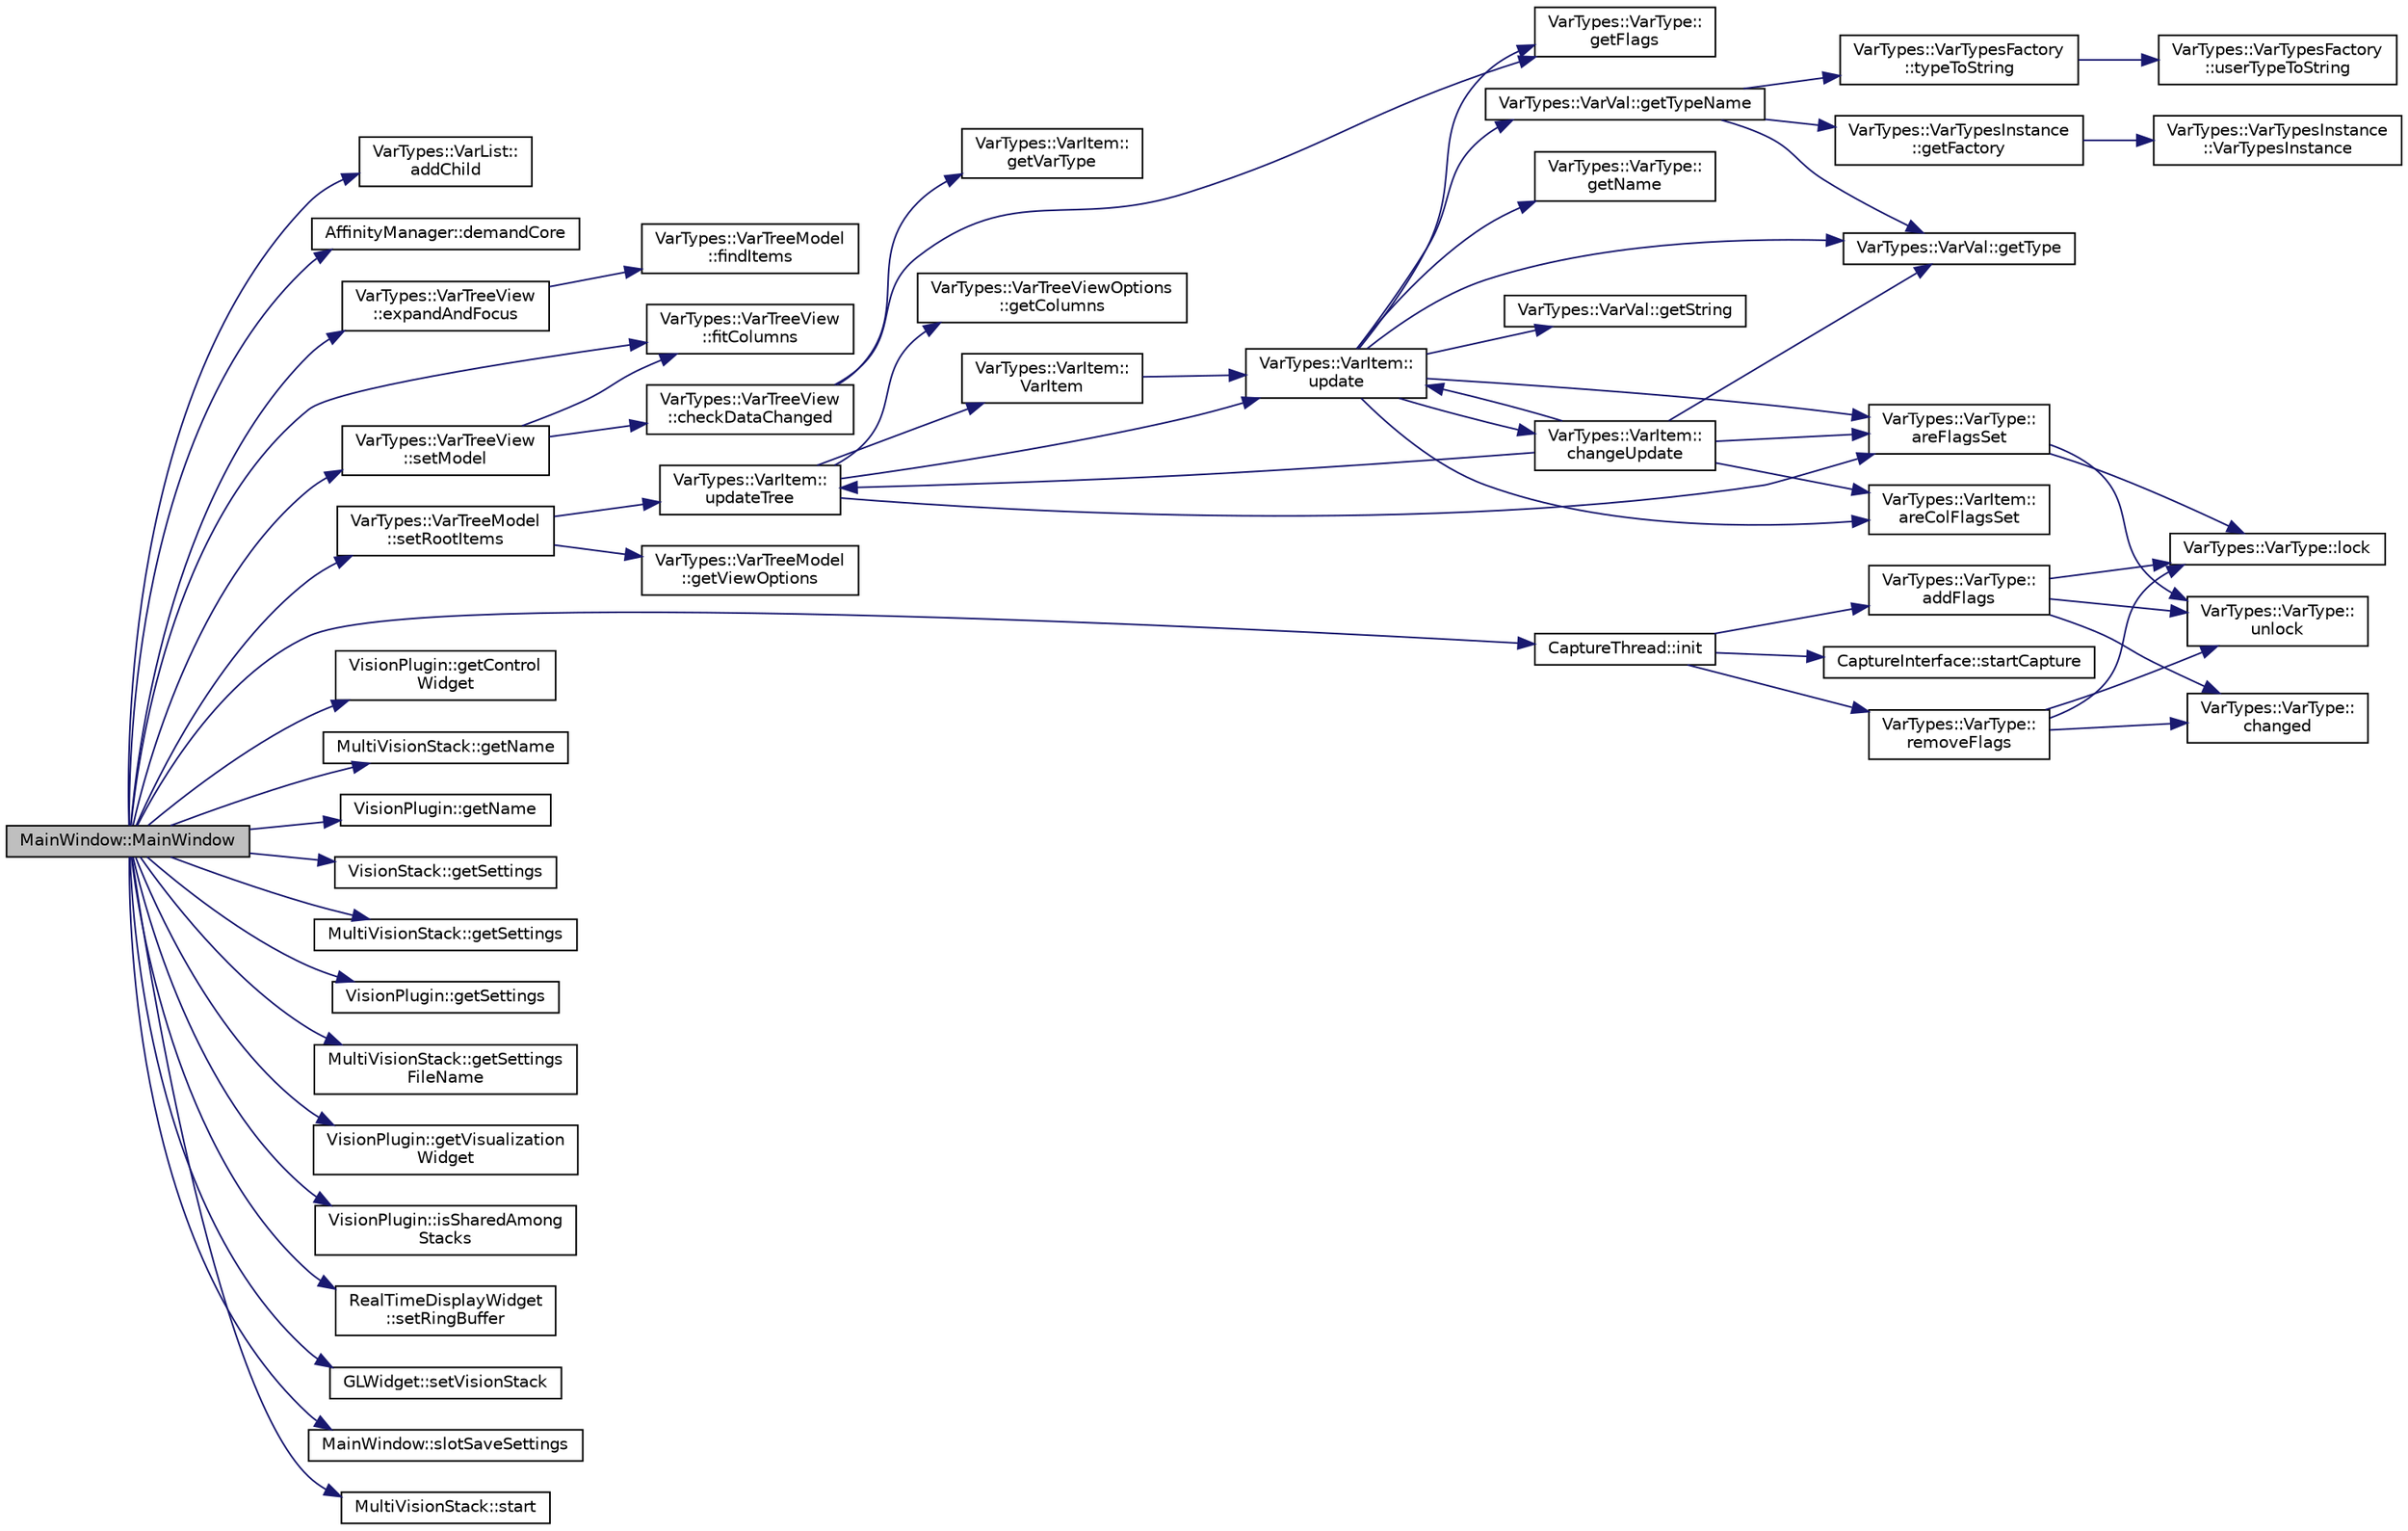digraph "MainWindow::MainWindow"
{
 // INTERACTIVE_SVG=YES
  edge [fontname="Helvetica",fontsize="10",labelfontname="Helvetica",labelfontsize="10"];
  node [fontname="Helvetica",fontsize="10",shape=record];
  rankdir="LR";
  Node1 [label="MainWindow::MainWindow",height=0.2,width=0.4,color="black", fillcolor="grey75", style="filled", fontcolor="black"];
  Node1 -> Node2 [color="midnightblue",fontsize="10",style="solid",fontname="Helvetica"];
  Node2 [label="VarTypes::VarList::\laddChild",height=0.2,width=0.4,color="black", fillcolor="white", style="filled",URL="$d1/d74/class_var_types_1_1_var_list.html#a1c6779a59721a6f67634f28e77d639b1",tooltip="adds a VarType item to the end of the list. "];
  Node1 -> Node3 [color="midnightblue",fontsize="10",style="solid",fontname="Helvetica"];
  Node3 [label="AffinityManager::demandCore",height=0.2,width=0.4,color="black", fillcolor="white", style="filled",URL="$da/da5/class_affinity_manager.html#a3cdc7d4cd8c8b99575e6fc786ab5380b"];
  Node1 -> Node4 [color="midnightblue",fontsize="10",style="solid",fontname="Helvetica"];
  Node4 [label="VarTypes::VarTreeView\l::expandAndFocus",height=0.2,width=0.4,color="black", fillcolor="white", style="filled",URL="$df/d7d/class_var_types_1_1_var_tree_view.html#a7b9b6723f3c6e16076e4d867d7aafd96"];
  Node4 -> Node5 [color="midnightblue",fontsize="10",style="solid",fontname="Helvetica"];
  Node5 [label="VarTypes::VarTreeModel\l::findItems",height=0.2,width=0.4,color="black", fillcolor="white", style="filled",URL="$dc/d23/class_var_types_1_1_var_tree_model.html#acbea262f3de70d298a116339ef47aecf"];
  Node1 -> Node6 [color="midnightblue",fontsize="10",style="solid",fontname="Helvetica"];
  Node6 [label="VarTypes::VarTreeView\l::fitColumns",height=0.2,width=0.4,color="black", fillcolor="white", style="filled",URL="$df/d7d/class_var_types_1_1_var_tree_view.html#a0211a804f5b5ff71929168e2c7c97976"];
  Node1 -> Node7 [color="midnightblue",fontsize="10",style="solid",fontname="Helvetica"];
  Node7 [label="VisionPlugin::getControl\lWidget",height=0.2,width=0.4,color="black", fillcolor="white", style="filled",URL="$d8/d1e/class_vision_plugin.html#a737d27f4d648b316b2d85028918772cc"];
  Node1 -> Node8 [color="midnightblue",fontsize="10",style="solid",fontname="Helvetica"];
  Node8 [label="MultiVisionStack::getName",height=0.2,width=0.4,color="black", fillcolor="white", style="filled",URL="$dc/d23/class_multi_vision_stack.html#a72c557cbc91179439a917c4b02c97527"];
  Node1 -> Node9 [color="midnightblue",fontsize="10",style="solid",fontname="Helvetica"];
  Node9 [label="VisionPlugin::getName",height=0.2,width=0.4,color="black", fillcolor="white", style="filled",URL="$d8/d1e/class_vision_plugin.html#a0e33ccef7ec16fee2449c6e88471e43b",tooltip="you should overload this one to return the name of your plugin "];
  Node1 -> Node10 [color="midnightblue",fontsize="10",style="solid",fontname="Helvetica"];
  Node10 [label="VisionStack::getSettings",height=0.2,width=0.4,color="black", fillcolor="white", style="filled",URL="$d4/db3/class_vision_stack.html#a353e29f334cc489caca097abf3a6472c"];
  Node1 -> Node11 [color="midnightblue",fontsize="10",style="solid",fontname="Helvetica"];
  Node11 [label="MultiVisionStack::getSettings",height=0.2,width=0.4,color="black", fillcolor="white", style="filled",URL="$dc/d23/class_multi_vision_stack.html#a136e8fb9d26f1cb9f16f3aa692c03291"];
  Node1 -> Node12 [color="midnightblue",fontsize="10",style="solid",fontname="Helvetica"];
  Node12 [label="VisionPlugin::getSettings",height=0.2,width=0.4,color="black", fillcolor="white", style="filled",URL="$d8/d1e/class_vision_plugin.html#a2c85252e13995688f2d64696cc5ba434"];
  Node1 -> Node13 [color="midnightblue",fontsize="10",style="solid",fontname="Helvetica"];
  Node13 [label="MultiVisionStack::getSettings\lFileName",height=0.2,width=0.4,color="black", fillcolor="white", style="filled",URL="$dc/d23/class_multi_vision_stack.html#a5fc5bd253e6913830a7315649e44432a"];
  Node1 -> Node14 [color="midnightblue",fontsize="10",style="solid",fontname="Helvetica"];
  Node14 [label="VisionPlugin::getVisualization\lWidget",height=0.2,width=0.4,color="black", fillcolor="white", style="filled",URL="$d8/d1e/class_vision_plugin.html#a0da1021315f27a390b2a15eaf9e3c291"];
  Node1 -> Node15 [color="midnightblue",fontsize="10",style="solid",fontname="Helvetica"];
  Node15 [label="CaptureThread::init",height=0.2,width=0.4,color="black", fillcolor="white", style="filled",URL="$d6/de9/class_capture_thread.html#aa87bb04eb141b2e38fb21970f9ead539"];
  Node15 -> Node16 [color="midnightblue",fontsize="10",style="solid",fontname="Helvetica"];
  Node16 [label="VarTypes::VarType::\laddFlags",height=0.2,width=0.4,color="black", fillcolor="white", style="filled",URL="$d4/d59/class_var_types_1_1_var_type.html#a3b8db091d10aba24d8e4b2165edd5b0a"];
  Node16 -> Node17 [color="midnightblue",fontsize="10",style="solid",fontname="Helvetica"];
  Node17 [label="VarTypes::VarType::lock",height=0.2,width=0.4,color="black", fillcolor="white", style="filled",URL="$d4/d59/class_var_types_1_1_var_type.html#ae3cc30264a849e50988b92ed305d80d2"];
  Node16 -> Node18 [color="midnightblue",fontsize="10",style="solid",fontname="Helvetica"];
  Node18 [label="VarTypes::VarType::\lunlock",height=0.2,width=0.4,color="black", fillcolor="white", style="filled",URL="$d4/d59/class_var_types_1_1_var_type.html#aa879148410da333f6b9bf5c5e58fbad8"];
  Node16 -> Node19 [color="midnightblue",fontsize="10",style="solid",fontname="Helvetica"];
  Node19 [label="VarTypes::VarType::\lchanged",height=0.2,width=0.4,color="black", fillcolor="white", style="filled",URL="$d4/d59/class_var_types_1_1_var_type.html#a25814e23ce918002421797d6a1d1fba3"];
  Node15 -> Node20 [color="midnightblue",fontsize="10",style="solid",fontname="Helvetica"];
  Node20 [label="VarTypes::VarType::\lremoveFlags",height=0.2,width=0.4,color="black", fillcolor="white", style="filled",URL="$d4/d59/class_var_types_1_1_var_type.html#aa60e7a1bc81880fda0fc6dc231325f66"];
  Node20 -> Node17 [color="midnightblue",fontsize="10",style="solid",fontname="Helvetica"];
  Node20 -> Node18 [color="midnightblue",fontsize="10",style="solid",fontname="Helvetica"];
  Node20 -> Node19 [color="midnightblue",fontsize="10",style="solid",fontname="Helvetica"];
  Node15 -> Node21 [color="midnightblue",fontsize="10",style="solid",fontname="Helvetica"];
  Node21 [label="CaptureInterface::startCapture",height=0.2,width=0.4,color="black", fillcolor="white", style="filled",URL="$d2/d7b/class_capture_interface.html#aa384b33ba3ad07df7e77dd61c57c344b"];
  Node1 -> Node22 [color="midnightblue",fontsize="10",style="solid",fontname="Helvetica"];
  Node22 [label="VisionPlugin::isSharedAmong\lStacks",height=0.2,width=0.4,color="black", fillcolor="white", style="filled",URL="$d8/d1e/class_vision_plugin.html#a75c6046cf83a94322b9791ef60226287"];
  Node1 -> Node23 [color="midnightblue",fontsize="10",style="solid",fontname="Helvetica"];
  Node23 [label="VarTypes::VarTreeView\l::setModel",height=0.2,width=0.4,color="black", fillcolor="white", style="filled",URL="$df/d7d/class_var_types_1_1_var_tree_view.html#ac91877c5f60f7968c3b72a3248362297"];
  Node23 -> Node6 [color="midnightblue",fontsize="10",style="solid",fontname="Helvetica"];
  Node23 -> Node24 [color="midnightblue",fontsize="10",style="solid",fontname="Helvetica"];
  Node24 [label="VarTypes::VarTreeView\l::checkDataChanged",height=0.2,width=0.4,color="black", fillcolor="white", style="filled",URL="$df/d7d/class_var_types_1_1_var_tree_view.html#a5d33ffe2cebd7dc1564da1175f5ee05a"];
  Node24 -> Node25 [color="midnightblue",fontsize="10",style="solid",fontname="Helvetica"];
  Node25 [label="VarTypes::VarItem::\lgetVarType",height=0.2,width=0.4,color="black", fillcolor="white", style="filled",URL="$d3/d53/class_var_types_1_1_var_item.html#a82b23238936ada9f4ca012fcedc7dd2a"];
  Node24 -> Node26 [color="midnightblue",fontsize="10",style="solid",fontname="Helvetica"];
  Node26 [label="VarTypes::VarType::\lgetFlags",height=0.2,width=0.4,color="black", fillcolor="white", style="filled",URL="$d4/d59/class_var_types_1_1_var_type.html#aa49cce5c3b501d5719067cfb3f6a8ed4"];
  Node1 -> Node27 [color="midnightblue",fontsize="10",style="solid",fontname="Helvetica"];
  Node27 [label="RealTimeDisplayWidget\l::setRingBuffer",height=0.2,width=0.4,color="black", fillcolor="white", style="filled",URL="$d9/dd2/class_real_time_display_widget.html#a024480baf5cb4c7e5dfb0c42d2463249"];
  Node1 -> Node28 [color="midnightblue",fontsize="10",style="solid",fontname="Helvetica"];
  Node28 [label="VarTypes::VarTreeModel\l::setRootItems",height=0.2,width=0.4,color="black", fillcolor="white", style="filled",URL="$dc/d23/class_var_types_1_1_var_tree_model.html#a34ebcd06d19488d763949d481b3234d2"];
  Node28 -> Node29 [color="midnightblue",fontsize="10",style="solid",fontname="Helvetica"];
  Node29 [label="VarTypes::VarItem::\lupdateTree",height=0.2,width=0.4,color="black", fillcolor="white", style="filled",URL="$d3/d53/class_var_types_1_1_var_item.html#a0da9af66a611802faae29021f3d75c6a"];
  Node29 -> Node30 [color="midnightblue",fontsize="10",style="solid",fontname="Helvetica"];
  Node30 [label="VarTypes::VarType::\lareFlagsSet",height=0.2,width=0.4,color="black", fillcolor="white", style="filled",URL="$d4/d59/class_var_types_1_1_var_type.html#a3dfdff2c70a8fbe73db4fbdd756059b3"];
  Node30 -> Node17 [color="midnightblue",fontsize="10",style="solid",fontname="Helvetica"];
  Node30 -> Node18 [color="midnightblue",fontsize="10",style="solid",fontname="Helvetica"];
  Node29 -> Node31 [color="midnightblue",fontsize="10",style="solid",fontname="Helvetica"];
  Node31 [label="VarTypes::VarTreeViewOptions\l::getColumns",height=0.2,width=0.4,color="black", fillcolor="white", style="filled",URL="$df/d40/class_var_types_1_1_var_tree_view_options.html#a15b35fe3333f62a8650990daa3dc8afa"];
  Node29 -> Node32 [color="midnightblue",fontsize="10",style="solid",fontname="Helvetica"];
  Node32 [label="VarTypes::VarItem::\lVarItem",height=0.2,width=0.4,color="black", fillcolor="white", style="filled",URL="$d3/d53/class_var_types_1_1_var_item.html#a26ac4f171e3ec17780055c74be6be1f9"];
  Node32 -> Node33 [color="midnightblue",fontsize="10",style="solid",fontname="Helvetica"];
  Node33 [label="VarTypes::VarItem::\lupdate",height=0.2,width=0.4,color="black", fillcolor="white", style="filled",URL="$d3/d53/class_var_types_1_1_var_item.html#aebc587487c49136eb2a51310e6865583"];
  Node33 -> Node34 [color="midnightblue",fontsize="10",style="solid",fontname="Helvetica"];
  Node34 [label="VarTypes::VarItem::\lareColFlagsSet",height=0.2,width=0.4,color="black", fillcolor="white", style="filled",URL="$d3/d53/class_var_types_1_1_var_item.html#aa0dcb0fe6e6025250e41a0a37527e2fb"];
  Node33 -> Node35 [color="midnightblue",fontsize="10",style="solid",fontname="Helvetica"];
  Node35 [label="VarTypes::VarVal::getType",height=0.2,width=0.4,color="black", fillcolor="white", style="filled",URL="$d6/de8/class_var_types_1_1_var_val.html#a055099df08f318d6b870271687972c01",tooltip="Get the type of this VarType node. "];
  Node33 -> Node36 [color="midnightblue",fontsize="10",style="solid",fontname="Helvetica"];
  Node36 [label="VarTypes::VarItem::\lchangeUpdate",height=0.2,width=0.4,color="black", fillcolor="white", style="filled",URL="$d3/d53/class_var_types_1_1_var_item.html#a8163a34045b5f0918823018880cdc7bc"];
  Node36 -> Node33 [color="midnightblue",fontsize="10",style="solid",fontname="Helvetica"];
  Node36 -> Node34 [color="midnightblue",fontsize="10",style="solid",fontname="Helvetica"];
  Node36 -> Node35 [color="midnightblue",fontsize="10",style="solid",fontname="Helvetica"];
  Node36 -> Node30 [color="midnightblue",fontsize="10",style="solid",fontname="Helvetica"];
  Node36 -> Node29 [color="midnightblue",fontsize="10",style="solid",fontname="Helvetica"];
  Node33 -> Node30 [color="midnightblue",fontsize="10",style="solid",fontname="Helvetica"];
  Node33 -> Node37 [color="midnightblue",fontsize="10",style="solid",fontname="Helvetica"];
  Node37 [label="VarTypes::VarType::\lgetName",height=0.2,width=0.4,color="black", fillcolor="white", style="filled",URL="$d4/d59/class_var_types_1_1_var_type.html#a1b2c2afe68e503417551b47a643fb5c2",tooltip="Get the string label of this node. "];
  Node33 -> Node38 [color="midnightblue",fontsize="10",style="solid",fontname="Helvetica"];
  Node38 [label="VarTypes::VarVal::getTypeName",height=0.2,width=0.4,color="black", fillcolor="white", style="filled",URL="$d6/de8/class_var_types_1_1_var_val.html#abc2a5951015efe1d6296bf376504e015",tooltip="Get the string label of the type of this VarType node. "];
  Node38 -> Node39 [color="midnightblue",fontsize="10",style="solid",fontname="Helvetica"];
  Node39 [label="VarTypes::VarTypesInstance\l::getFactory",height=0.2,width=0.4,color="black", fillcolor="white", style="filled",URL="$d0/d6d/class_var_types_1_1_var_types_instance.html#a408eb4228a2ef962ccaa16cf2c3fd012"];
  Node39 -> Node40 [color="midnightblue",fontsize="10",style="solid",fontname="Helvetica"];
  Node40 [label="VarTypes::VarTypesInstance\l::VarTypesInstance",height=0.2,width=0.4,color="black", fillcolor="white", style="filled",URL="$d0/d6d/class_var_types_1_1_var_types_instance.html#a98f863268ab29c225894a1d6e2fe86e8"];
  Node38 -> Node41 [color="midnightblue",fontsize="10",style="solid",fontname="Helvetica"];
  Node41 [label="VarTypes::VarTypesFactory\l::typeToString",height=0.2,width=0.4,color="black", fillcolor="white", style="filled",URL="$db/dd8/class_var_types_1_1_var_types_factory.html#a86b348b8b216141ce17d80b3278562d9"];
  Node41 -> Node42 [color="midnightblue",fontsize="10",style="solid",fontname="Helvetica"];
  Node42 [label="VarTypes::VarTypesFactory\l::userTypeToString",height=0.2,width=0.4,color="black", fillcolor="white", style="filled",URL="$db/dd8/class_var_types_1_1_var_types_factory.html#a479a8bf234b780cdbe9b4184e63cdb04"];
  Node38 -> Node35 [color="midnightblue",fontsize="10",style="solid",fontname="Helvetica"];
  Node33 -> Node26 [color="midnightblue",fontsize="10",style="solid",fontname="Helvetica"];
  Node33 -> Node43 [color="midnightblue",fontsize="10",style="solid",fontname="Helvetica"];
  Node43 [label="VarTypes::VarVal::getString",height=0.2,width=0.4,color="black", fillcolor="white", style="filled",URL="$d6/de8/class_var_types_1_1_var_val.html#acacc457d0f6e47fe77f07293a1a01541",tooltip="Get a human-readable string representation of this node&#39;s data. "];
  Node29 -> Node33 [color="midnightblue",fontsize="10",style="solid",fontname="Helvetica"];
  Node28 -> Node44 [color="midnightblue",fontsize="10",style="solid",fontname="Helvetica"];
  Node44 [label="VarTypes::VarTreeModel\l::getViewOptions",height=0.2,width=0.4,color="black", fillcolor="white", style="filled",URL="$dc/d23/class_var_types_1_1_var_tree_model.html#adac55180f1b0f3a709c4ee6710be9fa0"];
  Node1 -> Node45 [color="midnightblue",fontsize="10",style="solid",fontname="Helvetica"];
  Node45 [label="GLWidget::setVisionStack",height=0.2,width=0.4,color="black", fillcolor="white", style="filled",URL="$da/d10/class_g_l_widget.html#a4df1b6c58e14f9f4bc65850af8eae816"];
  Node1 -> Node46 [color="midnightblue",fontsize="10",style="solid",fontname="Helvetica"];
  Node46 [label="MainWindow::slotSaveSettings",height=0.2,width=0.4,color="black", fillcolor="white", style="filled",URL="$d9/dc6/class_main_window.html#a8c3ec3691a343b558838b89d2267e74f"];
  Node1 -> Node47 [color="midnightblue",fontsize="10",style="solid",fontname="Helvetica"];
  Node47 [label="MultiVisionStack::start",height=0.2,width=0.4,color="black", fillcolor="white", style="filled",URL="$dc/d23/class_multi_vision_stack.html#a5a0e7f1f7a44a32f5197655eff26046e"];
}
